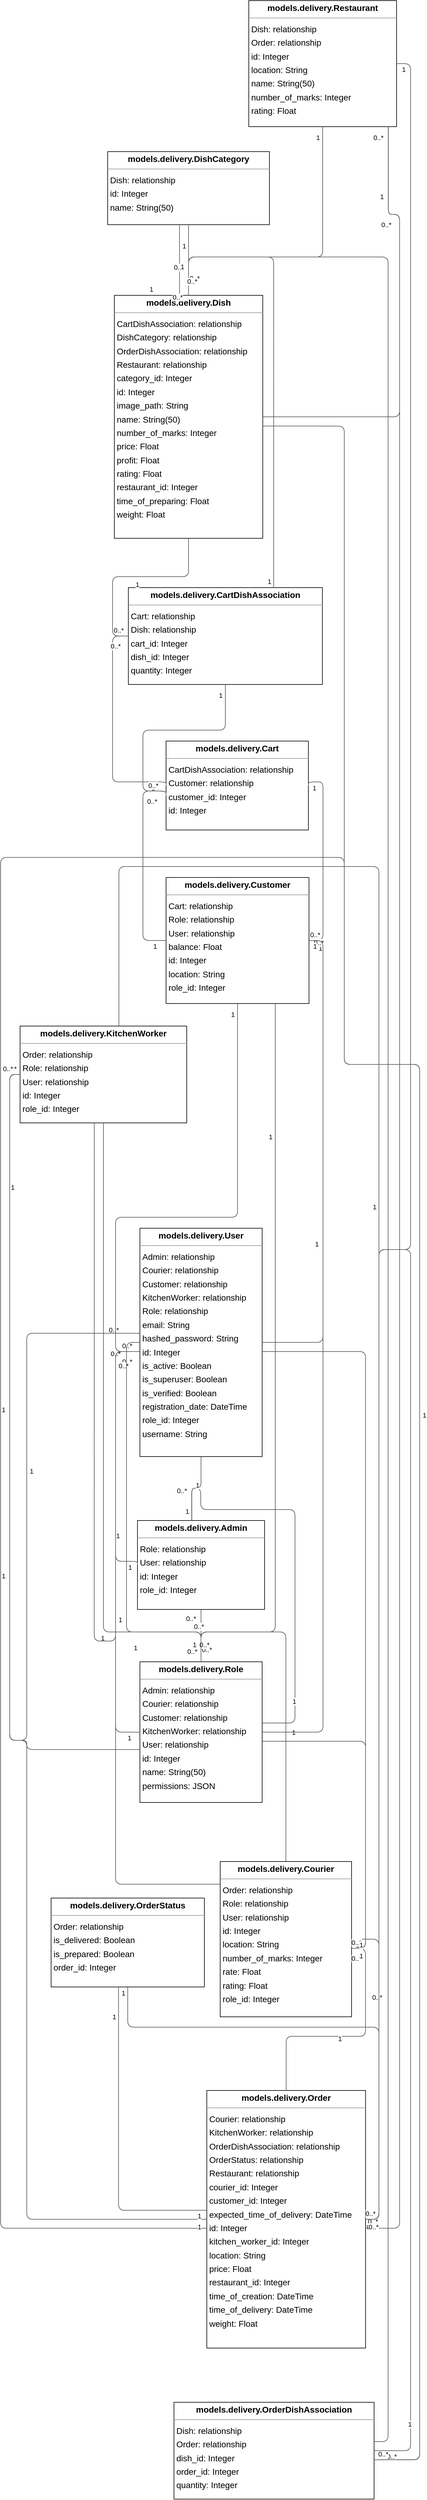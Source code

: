 <mxGraphModel dx="0" dy="0" grid="1" gridSize="10" guides="1" tooltips="1" connect="1" arrows="1" fold="1" page="0" pageScale="1" background="none" math="0" shadow="0">
  <root>
    <mxCell id="0" />
    <mxCell id="1" parent="0" />
    <mxCell id="node5" parent="1" vertex="1" value="&lt;p style=&quot;margin:0px;margin-top:4px;text-align:center;&quot;&gt;&lt;b&gt;models.delivery.Admin&lt;/b&gt;&lt;/p&gt;&lt;hr size=&quot;1&quot;/&gt;&lt;p style=&quot;margin:0 0 0 4px;line-height:1.6;&quot;&gt; Role: relationship&lt;br/&gt; User: relationship&lt;br/&gt; id: Integer&lt;br/&gt; role_id: Integer&lt;/p&gt;" style="verticalAlign=top;align=left;overflow=fill;fontSize=14;fontFamily=Helvetica;html=1;rounded=0;shadow=0;comic=0;labelBackgroundColor=none;strokeWidth=1;">
      <mxGeometry x="30" y="2483" width="209" height="146" as="geometry" />
    </mxCell>
    <mxCell id="node6" parent="1" vertex="1" value="&lt;p style=&quot;margin:0px;margin-top:4px;text-align:center;&quot;&gt;&lt;b&gt;models.delivery.Cart&lt;/b&gt;&lt;/p&gt;&lt;hr size=&quot;1&quot;/&gt;&lt;p style=&quot;margin:0 0 0 4px;line-height:1.6;&quot;&gt; CartDishAssociation: relationship&lt;br/&gt; Customer: relationship&lt;br/&gt; customer_id: Integer&lt;br/&gt; id: Integer&lt;/p&gt;" style="verticalAlign=top;align=left;overflow=fill;fontSize=14;fontFamily=Helvetica;html=1;rounded=0;shadow=0;comic=0;labelBackgroundColor=none;strokeWidth=1;">
      <mxGeometry x="77" y="1203" width="234" height="146" as="geometry" />
    </mxCell>
    <mxCell id="node3" parent="1" vertex="1" value="&lt;p style=&quot;margin:0px;margin-top:4px;text-align:center;&quot;&gt;&lt;b&gt;models.delivery.CartDishAssociation&lt;/b&gt;&lt;/p&gt;&lt;hr size=&quot;1&quot;/&gt;&lt;p style=&quot;margin:0 0 0 4px;line-height:1.6;&quot;&gt; Cart: relationship&lt;br/&gt; Dish: relationship&lt;br/&gt; cart_id: Integer&lt;br/&gt; dish_id: Integer&lt;br/&gt; quantity: Integer&lt;/p&gt;" style="verticalAlign=top;align=left;overflow=fill;fontSize=14;fontFamily=Helvetica;html=1;rounded=0;shadow=0;comic=0;labelBackgroundColor=none;strokeWidth=1;">
      <mxGeometry x="15" y="951" width="319" height="159" as="geometry" />
    </mxCell>
    <mxCell id="node7" parent="1" vertex="1" value="&lt;p style=&quot;margin:0px;margin-top:4px;text-align:center;&quot;&gt;&lt;b&gt;models.delivery.Courier&lt;/b&gt;&lt;/p&gt;&lt;hr size=&quot;1&quot;/&gt;&lt;p style=&quot;margin:0 0 0 4px;line-height:1.6;&quot;&gt; Order: relationship&lt;br/&gt; Role: relationship&lt;br/&gt; User: relationship&lt;br/&gt; id: Integer&lt;br/&gt; location: String&lt;br/&gt; number_of_marks: Integer&lt;br/&gt; rate: Float&lt;br/&gt; rating: Float&lt;br/&gt; role_id: Integer&lt;/p&gt;" style="verticalAlign=top;align=left;overflow=fill;fontSize=14;fontFamily=Helvetica;html=1;rounded=0;shadow=0;comic=0;labelBackgroundColor=none;strokeWidth=1;">
      <mxGeometry x="166" y="3043" width="216" height="255" as="geometry" />
    </mxCell>
    <mxCell id="node11" parent="1" vertex="1" value="&lt;p style=&quot;margin:0px;margin-top:4px;text-align:center;&quot;&gt;&lt;b&gt;models.delivery.Customer&lt;/b&gt;&lt;/p&gt;&lt;hr size=&quot;1&quot;/&gt;&lt;p style=&quot;margin:0 0 0 4px;line-height:1.6;&quot;&gt; Cart: relationship&lt;br/&gt; Role: relationship&lt;br/&gt; User: relationship&lt;br/&gt; balance: Float&lt;br/&gt; id: Integer&lt;br/&gt; location: String&lt;br/&gt; role_id: Integer&lt;/p&gt;" style="verticalAlign=top;align=left;overflow=fill;fontSize=14;fontFamily=Helvetica;html=1;rounded=0;shadow=0;comic=0;labelBackgroundColor=none;strokeWidth=1;">
      <mxGeometry x="77" y="1427" width="235" height="207" as="geometry" />
    </mxCell>
    <mxCell id="node2" parent="1" vertex="1" value="&lt;p style=&quot;margin:0px;margin-top:4px;text-align:center;&quot;&gt;&lt;b&gt;models.delivery.Dish&lt;/b&gt;&lt;/p&gt;&lt;hr size=&quot;1&quot;/&gt;&lt;p style=&quot;margin:0 0 0 4px;line-height:1.6;&quot;&gt; CartDishAssociation: relationship&lt;br/&gt; DishCategory: relationship&lt;br/&gt; OrderDishAssociation: relationship&lt;br/&gt; Restaurant: relationship&lt;br/&gt; category_id: Integer&lt;br/&gt; id: Integer&lt;br/&gt; image_path: String&lt;br/&gt; name: String(50)&lt;br/&gt; number_of_marks: Integer&lt;br/&gt; price: Float&lt;br/&gt; profit: Float&lt;br/&gt; rating: Float&lt;br/&gt; restaurant_id: Integer&lt;br/&gt; time_of_preparing: Float&lt;br/&gt; weight: Float&lt;/p&gt;" style="verticalAlign=top;align=left;overflow=fill;fontSize=14;fontFamily=Helvetica;html=1;rounded=0;shadow=0;comic=0;labelBackgroundColor=none;strokeWidth=1;">
      <mxGeometry x="-8" y="471" width="244" height="399" as="geometry" />
    </mxCell>
    <mxCell id="node8" parent="1" vertex="1" value="&lt;p style=&quot;margin:0px;margin-top:4px;text-align:center;&quot;&gt;&lt;b&gt;models.delivery.DishCategory&lt;/b&gt;&lt;/p&gt;&lt;hr size=&quot;1&quot;/&gt;&lt;p style=&quot;margin:0 0 0 4px;line-height:1.6;&quot;&gt; Dish: relationship&lt;br/&gt; id: Integer&lt;br/&gt; name: String(50)&lt;/p&gt;" style="verticalAlign=top;align=left;overflow=fill;fontSize=14;fontFamily=Helvetica;html=1;rounded=0;shadow=0;comic=0;labelBackgroundColor=none;strokeWidth=1;">
      <mxGeometry x="-19" y="235" width="266" height="120" as="geometry" />
    </mxCell>
    <mxCell id="node4" parent="1" vertex="1" value="&lt;p style=&quot;margin:0px;margin-top:4px;text-align:center;&quot;&gt;&lt;b&gt;models.delivery.KitchenWorker&lt;/b&gt;&lt;/p&gt;&lt;hr size=&quot;1&quot;/&gt;&lt;p style=&quot;margin:0 0 0 4px;line-height:1.6;&quot;&gt; Order: relationship&lt;br/&gt; Role: relationship&lt;br/&gt; User: relationship&lt;br/&gt; id: Integer&lt;br/&gt; role_id: Integer&lt;/p&gt;" style="verticalAlign=top;align=left;overflow=fill;fontSize=14;fontFamily=Helvetica;html=1;rounded=0;shadow=0;comic=0;labelBackgroundColor=none;strokeWidth=1;">
      <mxGeometry x="-163" y="1671" width="274" height="159" as="geometry" />
    </mxCell>
    <mxCell id="node10" parent="1" vertex="1" value="&lt;p style=&quot;margin:0px;margin-top:4px;text-align:center;&quot;&gt;&lt;b&gt;models.delivery.Order&lt;/b&gt;&lt;/p&gt;&lt;hr size=&quot;1&quot;/&gt;&lt;p style=&quot;margin:0 0 0 4px;line-height:1.6;&quot;&gt; Courier: relationship&lt;br/&gt; KitchenWorker: relationship&lt;br/&gt; OrderDishAssociation: relationship&lt;br/&gt; OrderStatus: relationship&lt;br/&gt; Restaurant: relationship&lt;br/&gt; courier_id: Integer&lt;br/&gt; customer_id: Integer&lt;br/&gt; expected_time_of_delivery: DateTime&lt;br/&gt; id: Integer&lt;br/&gt; kitchen_worker_id: Integer&lt;br/&gt; location: String&lt;br/&gt; price: Float&lt;br/&gt; restaurant_id: Integer&lt;br/&gt; time_of_creation: DateTime&lt;br/&gt; time_of_delivery: DateTime&lt;br/&gt; weight: Float&lt;/p&gt;" style="verticalAlign=top;align=left;overflow=fill;fontSize=14;fontFamily=Helvetica;html=1;rounded=0;shadow=0;comic=0;labelBackgroundColor=none;strokeWidth=1;">
      <mxGeometry x="144" y="3419" width="261" height="423" as="geometry" />
    </mxCell>
    <mxCell id="node0" parent="1" vertex="1" value="&lt;p style=&quot;margin:0px;margin-top:4px;text-align:center;&quot;&gt;&lt;b&gt;models.delivery.OrderDishAssociation&lt;/b&gt;&lt;/p&gt;&lt;hr size=&quot;1&quot;/&gt;&lt;p style=&quot;margin:0 0 0 4px;line-height:1.6;&quot;&gt; Dish: relationship&lt;br/&gt; Order: relationship&lt;br/&gt; dish_id: Integer&lt;br/&gt; order_id: Integer&lt;br/&gt; quantity: Integer&lt;/p&gt;" style="verticalAlign=top;align=left;overflow=fill;fontSize=14;fontFamily=Helvetica;html=1;rounded=0;shadow=0;comic=0;labelBackgroundColor=none;strokeWidth=1;">
      <mxGeometry x="90" y="3931" width="329" height="159" as="geometry" />
    </mxCell>
    <mxCell id="node12" parent="1" vertex="1" value="&lt;p style=&quot;margin:0px;margin-top:4px;text-align:center;&quot;&gt;&lt;b&gt;models.delivery.OrderStatus&lt;/b&gt;&lt;/p&gt;&lt;hr size=&quot;1&quot;/&gt;&lt;p style=&quot;margin:0 0 0 4px;line-height:1.6;&quot;&gt; Order: relationship&lt;br/&gt; is_delivered: Boolean&lt;br/&gt; is_prepared: Boolean&lt;br/&gt; order_id: Integer&lt;/p&gt;" style="verticalAlign=top;align=left;overflow=fill;fontSize=14;fontFamily=Helvetica;html=1;rounded=0;shadow=0;comic=0;labelBackgroundColor=none;strokeWidth=1;">
      <mxGeometry x="-112" y="3103" width="252" height="146" as="geometry" />
    </mxCell>
    <mxCell id="node9" parent="1" vertex="1" value="&lt;p style=&quot;margin:0px;margin-top:4px;text-align:center;&quot;&gt;&lt;b&gt;models.delivery.Restaurant&lt;/b&gt;&lt;/p&gt;&lt;hr size=&quot;1&quot;/&gt;&lt;p style=&quot;margin:0 0 0 4px;line-height:1.6;&quot;&gt; Dish: relationship&lt;br/&gt; Order: relationship&lt;br/&gt; id: Integer&lt;br/&gt; location: String&lt;br/&gt; name: String(50)&lt;br/&gt; number_of_marks: Integer&lt;br/&gt; rating: Float&lt;/p&gt;" style="verticalAlign=top;align=left;overflow=fill;fontSize=14;fontFamily=Helvetica;html=1;rounded=0;shadow=0;comic=0;labelBackgroundColor=none;strokeWidth=1;">
      <mxGeometry x="213" y="-13" width="243" height="207" as="geometry" />
    </mxCell>
    <mxCell id="node13" parent="1" vertex="1" value="&lt;p style=&quot;margin:0px;margin-top:4px;text-align:center;&quot;&gt;&lt;b&gt;models.delivery.Role&lt;/b&gt;&lt;/p&gt;&lt;hr size=&quot;1&quot;/&gt;&lt;p style=&quot;margin:0 0 0 4px;line-height:1.6;&quot;&gt; Admin: relationship&lt;br/&gt; Courier: relationship&lt;br/&gt; Customer: relationship&lt;br/&gt; KitchenWorker: relationship&lt;br/&gt; User: relationship&lt;br/&gt; id: Integer&lt;br/&gt; name: String(50)&lt;br/&gt; permissions: JSON&lt;/p&gt;" style="verticalAlign=top;align=left;overflow=fill;fontSize=14;fontFamily=Helvetica;html=1;rounded=0;shadow=0;comic=0;labelBackgroundColor=none;strokeWidth=1;">
      <mxGeometry x="34" y="2715" width="201" height="231" as="geometry" />
    </mxCell>
    <mxCell id="node1" parent="1" vertex="1" value="&lt;p style=&quot;margin:0px;margin-top:4px;text-align:center;&quot;&gt;&lt;b&gt;models.delivery.User&lt;/b&gt;&lt;/p&gt;&lt;hr size=&quot;1&quot;/&gt;&lt;p style=&quot;margin:0 0 0 4px;line-height:1.6;&quot;&gt; Admin: relationship&lt;br/&gt; Courier: relationship&lt;br/&gt; Customer: relationship&lt;br/&gt; KitchenWorker: relationship&lt;br/&gt; Role: relationship&lt;br/&gt; email: String&lt;br/&gt; hashed_password: String&lt;br/&gt; id: Integer&lt;br/&gt; is_active: Boolean&lt;br/&gt; is_superuser: Boolean&lt;br/&gt; is_verified: Boolean&lt;br/&gt; registration_date: DateTime&lt;br/&gt; role_id: Integer&lt;br/&gt; username: String&lt;/p&gt;" style="verticalAlign=top;align=left;overflow=fill;fontSize=14;fontFamily=Helvetica;html=1;rounded=0;shadow=0;comic=0;labelBackgroundColor=none;strokeWidth=1;">
      <mxGeometry x="34" y="2003" width="201" height="375" as="geometry" />
    </mxCell>
    <mxCell id="edge23" edge="1" value="" parent="1" source="node5" target="node13" style="html=1;rounded=1;edgeStyle=orthogonalEdgeStyle;dashed=0;startArrow=none;endArrow=none;strokeColor=#595959;exitX=0.500;exitY=1.000;exitDx=0;exitDy=0;entryX=0.500;entryY=0.000;entryDx=0;entryDy=0;">
      <mxGeometry width="50" height="50" relative="1" as="geometry">
        <Array as="points" />
      </mxGeometry>
    </mxCell>
    <mxCell id="label138" parent="edge23" vertex="1" connectable="0" value="1" style="edgeLabel;resizable=0;html=1;align=left;verticalAlign=top;strokeColor=default;">
      <mxGeometry x="119" y="2674" as="geometry" />
    </mxCell>
    <mxCell id="label142" parent="edge23" vertex="1" connectable="0" value="0..*" style="edgeLabel;resizable=0;html=1;align=left;verticalAlign=top;strokeColor=default;">
      <mxGeometry x="108" y="2631" as="geometry" />
    </mxCell>
    <mxCell id="edge6" edge="1" value="" parent="1" source="node5" target="node1" style="html=1;rounded=1;edgeStyle=orthogonalEdgeStyle;dashed=0;startArrow=none;endArrow=none;strokeColor=#595959;exitX=0.000;exitY=0.500;exitDx=0;exitDy=0;entryX=0.000;entryY=0.540;entryDx=0;entryDy=0;">
      <mxGeometry width="50" height="50" relative="1" as="geometry">
        <Array as="points">
          <mxPoint x="-6" y="2550" />
          <mxPoint x="-6" y="2205" />
        </Array>
      </mxGeometry>
    </mxCell>
    <mxCell id="label36" parent="edge6" vertex="1" connectable="0" value="1" style="edgeLabel;resizable=0;html=1;align=left;verticalAlign=top;strokeColor=default;">
      <mxGeometry x="13" y="2547" as="geometry" />
    </mxCell>
    <mxCell id="label40" parent="edge6" vertex="1" connectable="0" value="0..*" style="edgeLabel;resizable=0;html=1;align=left;verticalAlign=top;strokeColor=default;">
      <mxGeometry x="-19" y="2157" as="geometry" />
    </mxCell>
    <mxCell id="edge0" edge="1" value="" parent="1" source="node6" target="node3" style="html=1;rounded=1;edgeStyle=orthogonalEdgeStyle;dashed=0;startArrow=none;endArrow=none;strokeColor=#595959;exitX=0.000;exitY=0.500;exitDx=0;exitDy=0;entryX=0.000;entryY=0.500;entryDx=0;entryDy=0;">
      <mxGeometry width="50" height="50" relative="1" as="geometry">
        <Array as="points">
          <mxPoint x="-11" y="1270" />
          <mxPoint x="-11" y="1030" />
        </Array>
      </mxGeometry>
    </mxCell>
    <mxCell id="label0" parent="edge0" vertex="1" connectable="0" value="1" style="edgeLabel;resizable=0;html=1;align=left;verticalAlign=top;strokeColor=default;">
      <mxGeometry x="51" y="1267" as="geometry" />
    </mxCell>
    <mxCell id="label4" parent="edge0" vertex="1" connectable="0" value="0..*" style="edgeLabel;resizable=0;html=1;align=left;verticalAlign=top;strokeColor=default;">
      <mxGeometry x="-11" y="1008" as="geometry" />
    </mxCell>
    <mxCell id="edge31" edge="1" value="" parent="1" source="node6" target="node11" style="html=1;rounded=1;edgeStyle=orthogonalEdgeStyle;dashed=0;startArrow=none;endArrow=none;strokeColor=#595959;exitX=1.000;exitY=0.500;exitDx=0;exitDy=0;entryX=1.000;entryY=0.500;entryDx=0;entryDy=0;">
      <mxGeometry width="50" height="50" relative="1" as="geometry">
        <Array as="points">
          <mxPoint x="335" y="1270" />
          <mxPoint x="335" y="1530" />
        </Array>
      </mxGeometry>
    </mxCell>
    <mxCell id="label186" parent="edge31" vertex="1" connectable="0" value="1" style="edgeLabel;resizable=0;html=1;align=left;verticalAlign=top;strokeColor=default;">
      <mxGeometry x="316" y="1267" as="geometry" />
    </mxCell>
    <mxCell id="label190" parent="edge31" vertex="1" connectable="0" value="0..*" style="edgeLabel;resizable=0;html=1;align=left;verticalAlign=top;strokeColor=default;">
      <mxGeometry x="312" y="1508" as="geometry" />
    </mxCell>
    <mxCell id="edge27" edge="1" value="" parent="1" source="node3" target="node6" style="html=1;rounded=1;edgeStyle=orthogonalEdgeStyle;dashed=0;startArrow=none;endArrow=none;strokeColor=#595959;exitX=0.500;exitY=1.000;exitDx=0;exitDy=0;entryX=0.000;entryY=0.611;entryDx=0;entryDy=0;">
      <mxGeometry width="50" height="50" relative="1" as="geometry">
        <Array as="points">
          <mxPoint x="174" y="1185" />
          <mxPoint x="39" y="1185" />
          <mxPoint x="39" y="1285" />
        </Array>
      </mxGeometry>
    </mxCell>
    <mxCell id="label162" parent="edge27" vertex="1" connectable="0" value="1" style="edgeLabel;resizable=0;html=1;align=left;verticalAlign=top;strokeColor=default;">
      <mxGeometry x="162" y="1115" as="geometry" />
    </mxCell>
    <mxCell id="label166" parent="edge27" vertex="1" connectable="0" value="0..*" style="edgeLabel;resizable=0;html=1;align=left;verticalAlign=top;strokeColor=default;">
      <mxGeometry x="44" y="1289" as="geometry" />
    </mxCell>
    <mxCell id="edge13" edge="1" value="" parent="1" source="node3" target="node2" style="html=1;rounded=1;edgeStyle=orthogonalEdgeStyle;dashed=0;startArrow=none;endArrow=none;strokeColor=#595959;exitX=0.749;exitY=0.000;exitDx=0;exitDy=0;entryX=0.500;entryY=0.000;entryDx=0;entryDy=0;">
      <mxGeometry width="50" height="50" relative="1" as="geometry">
        <Array as="points">
          <mxPoint x="254" y="408" />
          <mxPoint x="114" y="408" />
        </Array>
      </mxGeometry>
    </mxCell>
    <mxCell id="label78" parent="edge13" vertex="1" connectable="0" value="1" style="edgeLabel;resizable=0;html=1;align=left;verticalAlign=top;strokeColor=default;">
      <mxGeometry x="242" y="928" as="geometry" />
    </mxCell>
    <mxCell id="label82" parent="edge13" vertex="1" connectable="0" value="0..*" style="edgeLabel;resizable=0;html=1;align=left;verticalAlign=top;strokeColor=default;">
      <mxGeometry x="114" y="430" as="geometry" />
    </mxCell>
    <mxCell id="edge11" edge="1" value="" parent="1" source="node7" target="node10" style="html=1;rounded=1;edgeStyle=orthogonalEdgeStyle;dashed=0;startArrow=none;endArrow=none;strokeColor=#595959;exitX=1.000;exitY=0.500;exitDx=0;exitDy=0;entryX=1.000;entryY=0.500;entryDx=0;entryDy=0;">
      <mxGeometry width="50" height="50" relative="1" as="geometry">
        <Array as="points">
          <mxPoint x="427" y="3170" />
          <mxPoint x="427" y="3630" />
        </Array>
      </mxGeometry>
    </mxCell>
    <mxCell id="label66" parent="edge11" vertex="1" connectable="0" value="1" style="edgeLabel;resizable=0;html=1;align=left;verticalAlign=top;strokeColor=default;">
      <mxGeometry x="387" y="3167" as="geometry" />
    </mxCell>
    <mxCell id="label70" parent="edge11" vertex="1" connectable="0" value="0..*" style="edgeLabel;resizable=0;html=1;align=left;verticalAlign=top;strokeColor=default;">
      <mxGeometry x="414" y="3253" as="geometry" />
    </mxCell>
    <mxCell id="edge8" edge="1" value="" parent="1" source="node7" target="node13" style="html=1;rounded=1;edgeStyle=orthogonalEdgeStyle;dashed=0;startArrow=none;endArrow=none;strokeColor=#595959;exitX=0.500;exitY=0.000;exitDx=0;exitDy=0;entryX=0.500;entryY=0.000;entryDx=0;entryDy=0;">
      <mxGeometry width="50" height="50" relative="1" as="geometry">
        <Array as="points">
          <mxPoint x="274" y="2666" />
          <mxPoint x="134" y="2666" />
        </Array>
      </mxGeometry>
    </mxCell>
    <mxCell id="label48" parent="edge8" vertex="1" connectable="0" value="1" style="edgeLabel;resizable=0;html=1;align=left;verticalAlign=top;strokeColor=default;">
      <mxGeometry x="119" y="2686" as="geometry" />
    </mxCell>
    <mxCell id="label52" parent="edge8" vertex="1" connectable="0" value="0..*" style="edgeLabel;resizable=0;html=1;align=left;verticalAlign=top;strokeColor=default;">
      <mxGeometry x="134" y="2682" as="geometry" />
    </mxCell>
    <mxCell id="edge34" edge="1" value="" parent="1" source="node7" target="node1" style="html=1;rounded=1;edgeStyle=orthogonalEdgeStyle;dashed=0;startArrow=none;endArrow=none;strokeColor=#595959;exitX=0.000;exitY=0.146;exitDx=0;exitDy=0;entryX=0.000;entryY=0.540;entryDx=0;entryDy=0;">
      <mxGeometry width="50" height="50" relative="1" as="geometry">
        <Array as="points">
          <mxPoint x="-6" y="3080" />
          <mxPoint x="-6" y="2205" />
        </Array>
      </mxGeometry>
    </mxCell>
    <mxCell id="label204" parent="edge34" vertex="1" connectable="0" value="1" style="edgeLabel;resizable=0;html=1;align=left;verticalAlign=top;strokeColor=default;">
      <mxGeometry x="-3" y="2633" as="geometry" />
    </mxCell>
    <mxCell id="label208" parent="edge34" vertex="1" connectable="0" value="0..*" style="edgeLabel;resizable=0;html=1;align=left;verticalAlign=top;strokeColor=default;">
      <mxGeometry x="-16" y="2196" as="geometry" />
    </mxCell>
    <mxCell id="edge36" edge="1" value="" parent="1" source="node11" target="node6" style="html=1;rounded=1;edgeStyle=orthogonalEdgeStyle;dashed=0;startArrow=none;endArrow=none;strokeColor=#595959;exitX=0.000;exitY=0.500;exitDx=0;exitDy=0;entryX=0.000;entryY=0.611;entryDx=0;entryDy=0;">
      <mxGeometry width="50" height="50" relative="1" as="geometry">
        <Array as="points">
          <mxPoint x="39" y="1530" />
          <mxPoint x="39" y="1285" />
        </Array>
      </mxGeometry>
    </mxCell>
    <mxCell id="label216" parent="edge36" vertex="1" connectable="0" value="1" style="edgeLabel;resizable=0;html=1;align=left;verticalAlign=top;strokeColor=default;">
      <mxGeometry x="54" y="1527" as="geometry" />
    </mxCell>
    <mxCell id="label220" parent="edge36" vertex="1" connectable="0" value="0..*" style="edgeLabel;resizable=0;html=1;align=left;verticalAlign=top;strokeColor=default;">
      <mxGeometry x="46" y="1263" as="geometry" />
    </mxCell>
    <mxCell id="edge28" edge="1" value="" parent="1" source="node11" target="node13" style="html=1;rounded=1;edgeStyle=orthogonalEdgeStyle;dashed=0;startArrow=none;endArrow=none;strokeColor=#595959;exitX=0.764;exitY=1.000;exitDx=0;exitDy=0;entryX=0.500;entryY=0.000;entryDx=0;entryDy=0;">
      <mxGeometry width="50" height="50" relative="1" as="geometry">
        <Array as="points">
          <mxPoint x="256" y="2666" />
          <mxPoint x="134" y="2666" />
        </Array>
      </mxGeometry>
    </mxCell>
    <mxCell id="label168" parent="edge28" vertex="1" connectable="0" value="1" style="edgeLabel;resizable=0;html=1;align=left;verticalAlign=top;strokeColor=default;">
      <mxGeometry x="244" y="1840" as="geometry" />
    </mxCell>
    <mxCell id="label172" parent="edge28" vertex="1" connectable="0" value="0..*" style="edgeLabel;resizable=0;html=1;align=left;verticalAlign=top;strokeColor=default;">
      <mxGeometry x="130" y="2674" as="geometry" />
    </mxCell>
    <mxCell id="edge9" edge="1" value="" parent="1" source="node11" target="node1" style="html=1;rounded=1;edgeStyle=orthogonalEdgeStyle;dashed=0;startArrow=none;endArrow=none;strokeColor=#595959;exitX=0.500;exitY=1.000;exitDx=0;exitDy=0;entryX=0.000;entryY=0.540;entryDx=0;entryDy=0;">
      <mxGeometry width="50" height="50" relative="1" as="geometry">
        <Array as="points">
          <mxPoint x="194" y="1985" />
          <mxPoint x="-6" y="1985" />
          <mxPoint x="-6" y="2205" />
        </Array>
      </mxGeometry>
    </mxCell>
    <mxCell id="label54" parent="edge9" vertex="1" connectable="0" value="1" style="edgeLabel;resizable=0;html=1;align=left;verticalAlign=top;strokeColor=default;">
      <mxGeometry x="182" y="1639" as="geometry" />
    </mxCell>
    <mxCell id="label58" parent="edge9" vertex="1" connectable="0" value="0..*" style="edgeLabel;resizable=0;html=1;align=left;verticalAlign=top;strokeColor=default;">
      <mxGeometry x="3" y="2209" as="geometry" />
    </mxCell>
    <mxCell id="edge12" edge="1" value="" parent="1" source="node2" target="node3" style="html=1;rounded=1;edgeStyle=orthogonalEdgeStyle;dashed=0;startArrow=none;endArrow=none;strokeColor=#595959;exitX=0.500;exitY=1.000;exitDx=0;exitDy=0;entryX=0.000;entryY=0.500;entryDx=0;entryDy=0;">
      <mxGeometry width="50" height="50" relative="1" as="geometry">
        <Array as="points">
          <mxPoint x="114" y="933" />
          <mxPoint x="-11" y="933" />
          <mxPoint x="-11" y="1030" />
        </Array>
      </mxGeometry>
    </mxCell>
    <mxCell id="label72" parent="edge12" vertex="1" connectable="0" value="1" style="edgeLabel;resizable=0;html=1;align=left;verticalAlign=top;strokeColor=default;">
      <mxGeometry x="25" y="933" as="geometry" />
    </mxCell>
    <mxCell id="label76" parent="edge12" vertex="1" connectable="0" value="0..*" style="edgeLabel;resizable=0;html=1;align=left;verticalAlign=top;strokeColor=default;">
      <mxGeometry x="-16" y="1034" as="geometry" />
    </mxCell>
    <mxCell id="edge26" edge="1" value="" parent="1" source="node2" target="node8" style="html=1;rounded=1;edgeStyle=orthogonalEdgeStyle;dashed=0;startArrow=none;endArrow=none;strokeColor=#595959;exitX=0.439;exitY=0.000;exitDx=0;exitDy=0;entryX=0.444;entryY=1.000;entryDx=0;entryDy=0;">
      <mxGeometry width="50" height="50" relative="1" as="geometry">
        <Array as="points" />
      </mxGeometry>
    </mxCell>
    <mxCell id="label156" parent="edge26" vertex="1" connectable="0" value="1" style="edgeLabel;resizable=0;html=1;align=left;verticalAlign=top;strokeColor=default;">
      <mxGeometry x="48" y="448" as="geometry" />
    </mxCell>
    <mxCell id="label160" parent="edge26" vertex="1" connectable="0" value="0..*" style="edgeLabel;resizable=0;html=1;align=left;verticalAlign=top;strokeColor=default;">
      <mxGeometry x="86" y="461" as="geometry" />
    </mxCell>
    <mxCell id="edge17" edge="1" value="" parent="1" source="node2" target="node0" style="html=1;rounded=1;edgeStyle=orthogonalEdgeStyle;dashed=0;startArrow=none;endArrow=none;strokeColor=#595959;exitX=1.000;exitY=0.538;exitDx=0;exitDy=0;entryX=1.000;entryY=0.594;entryDx=0;entryDy=0;">
      <mxGeometry width="50" height="50" relative="1" as="geometry">
        <Array as="points">
          <mxPoint x="370" y="685" />
          <mxPoint x="370" y="1734" />
          <mxPoint x="494" y="1734" />
          <mxPoint x="494" y="4025" />
        </Array>
      </mxGeometry>
    </mxCell>
    <mxCell id="label102" parent="edge17" vertex="1" connectable="0" value="1" style="edgeLabel;resizable=0;html=1;align=left;verticalAlign=top;strokeColor=default;">
      <mxGeometry x="497" y="2297" as="geometry" />
    </mxCell>
    <mxCell id="label106" parent="edge17" vertex="1" connectable="0" value="0..*" style="edgeLabel;resizable=0;html=1;align=left;verticalAlign=top;strokeColor=default;">
      <mxGeometry x="438" y="4007" as="geometry" />
    </mxCell>
    <mxCell id="edge19" edge="1" value="" parent="1" source="node2" target="node9" style="html=1;rounded=1;edgeStyle=orthogonalEdgeStyle;dashed=0;startArrow=none;endArrow=none;strokeColor=#595959;exitX=1.000;exitY=0.500;exitDx=0;exitDy=0;entryX=0.944;entryY=1.000;entryDx=0;entryDy=0;">
      <mxGeometry width="50" height="50" relative="1" as="geometry">
        <Array as="points">
          <mxPoint x="461" y="670" />
          <mxPoint x="461" y="338" />
          <mxPoint x="442" y="338" />
        </Array>
      </mxGeometry>
    </mxCell>
    <mxCell id="label114" parent="edge19" vertex="1" connectable="0" value="1" style="edgeLabel;resizable=0;html=1;align=left;verticalAlign=top;strokeColor=default;">
      <mxGeometry x="427" y="296" as="geometry" />
    </mxCell>
    <mxCell id="label118" parent="edge19" vertex="1" connectable="0" value="0..*" style="edgeLabel;resizable=0;html=1;align=left;verticalAlign=top;strokeColor=default;">
      <mxGeometry x="416" y="199" as="geometry" />
    </mxCell>
    <mxCell id="edge2" edge="1" value="" parent="1" source="node8" target="node2" style="html=1;rounded=1;edgeStyle=orthogonalEdgeStyle;dashed=0;startArrow=none;endArrow=none;strokeColor=#595959;exitX=0.500;exitY=1.000;exitDx=0;exitDy=0;entryX=0.500;entryY=0.000;entryDx=0;entryDy=0;">
      <mxGeometry width="50" height="50" relative="1" as="geometry">
        <Array as="points" />
      </mxGeometry>
    </mxCell>
    <mxCell id="label12" parent="edge2" vertex="1" connectable="0" value="1" style="edgeLabel;resizable=0;html=1;align=left;verticalAlign=top;strokeColor=default;">
      <mxGeometry x="102" y="377" as="geometry" />
    </mxCell>
    <mxCell id="label16" parent="edge2" vertex="1" connectable="0" value="0..*" style="edgeLabel;resizable=0;html=1;align=left;verticalAlign=top;strokeColor=default;">
      <mxGeometry x="88" y="412" as="geometry" />
    </mxCell>
    <mxCell id="edge5" edge="1" value="" parent="1" source="node4" target="node10" style="html=1;rounded=1;edgeStyle=orthogonalEdgeStyle;dashed=0;startArrow=none;endArrow=none;strokeColor=#595959;exitX=0.593;exitY=0.000;exitDx=0;exitDy=0;entryX=1.000;entryY=0.500;entryDx=0;entryDy=0;">
      <mxGeometry width="50" height="50" relative="1" as="geometry">
        <Array as="points">
          <mxPoint x="0" y="1409" />
          <mxPoint x="427" y="1409" />
          <mxPoint x="427" y="3630" />
        </Array>
      </mxGeometry>
    </mxCell>
    <mxCell id="label30" parent="edge5" vertex="1" connectable="0" value="1" style="edgeLabel;resizable=0;html=1;align=left;verticalAlign=top;strokeColor=default;">
      <mxGeometry x="415" y="1955" as="geometry" />
    </mxCell>
    <mxCell id="label34" parent="edge5" vertex="1" connectable="0" value="0..*" style="edgeLabel;resizable=0;html=1;align=left;verticalAlign=top;strokeColor=default;">
      <mxGeometry x="405" y="3630" as="geometry" />
    </mxCell>
    <mxCell id="edge22" edge="1" value="" parent="1" source="node4" target="node13" style="html=1;rounded=1;edgeStyle=orthogonalEdgeStyle;dashed=0;startArrow=none;endArrow=none;strokeColor=#595959;exitX=0.500;exitY=1.000;exitDx=0;exitDy=0;entryX=0.500;entryY=0.000;entryDx=0;entryDy=0;">
      <mxGeometry width="50" height="50" relative="1" as="geometry">
        <Array as="points">
          <mxPoint x="-26" y="2666" />
          <mxPoint x="134" y="2666" />
        </Array>
      </mxGeometry>
    </mxCell>
    <mxCell id="label132" parent="edge22" vertex="1" connectable="0" value="1" style="edgeLabel;resizable=0;html=1;align=left;verticalAlign=top;strokeColor=default;">
      <mxGeometry x="-32" y="2663" as="geometry" />
    </mxCell>
    <mxCell id="label136" parent="edge22" vertex="1" connectable="0" value="0..*" style="edgeLabel;resizable=0;html=1;align=left;verticalAlign=top;strokeColor=default;">
      <mxGeometry x="121" y="2644" as="geometry" />
    </mxCell>
    <mxCell id="edge10" edge="1" value="" parent="1" source="node4" target="node1" style="html=1;rounded=1;edgeStyle=orthogonalEdgeStyle;dashed=0;startArrow=none;endArrow=none;strokeColor=#595959;exitX=0.445;exitY=1.000;exitDx=0;exitDy=0;entryX=0.000;entryY=0.540;entryDx=0;entryDy=0;">
      <mxGeometry width="50" height="50" relative="1" as="geometry">
        <Array as="points">
          <mxPoint x="-41" y="2681" />
          <mxPoint x="-6" y="2681" />
          <mxPoint x="-6" y="2205" />
        </Array>
      </mxGeometry>
    </mxCell>
    <mxCell id="label60" parent="edge10" vertex="1" connectable="0" value="1" style="edgeLabel;resizable=0;html=1;align=left;verticalAlign=top;strokeColor=default;">
      <mxGeometry x="22" y="2679" as="geometry" />
    </mxCell>
    <mxCell id="label64" parent="edge10" vertex="1" connectable="0" value="0..*" style="edgeLabel;resizable=0;html=1;align=left;verticalAlign=top;strokeColor=default;">
      <mxGeometry x="-3" y="2216" as="geometry" />
    </mxCell>
    <mxCell id="edge15" edge="1" value="" parent="1" source="node10" target="node7" style="html=1;rounded=1;edgeStyle=orthogonalEdgeStyle;dashed=0;startArrow=none;endArrow=none;strokeColor=#595959;exitX=0.500;exitY=0.000;exitDx=0;exitDy=0;entryX=1.000;entryY=0.559;entryDx=0;entryDy=0;">
      <mxGeometry width="50" height="50" relative="1" as="geometry">
        <Array as="points">
          <mxPoint x="274" y="3330" />
          <mxPoint x="405" y="3330" />
          <mxPoint x="405" y="3185" />
        </Array>
      </mxGeometry>
    </mxCell>
    <mxCell id="label90" parent="edge15" vertex="1" connectable="0" value="1" style="edgeLabel;resizable=0;html=1;align=left;verticalAlign=top;strokeColor=default;">
      <mxGeometry x="358" y="3321" as="geometry" />
    </mxCell>
    <mxCell id="label94" parent="edge15" vertex="1" connectable="0" value="0..*" style="edgeLabel;resizable=0;html=1;align=left;verticalAlign=top;strokeColor=default;">
      <mxGeometry x="380" y="3189" as="geometry" />
    </mxCell>
    <mxCell id="edge25" edge="1" value="" parent="1" source="node10" target="node4" style="html=1;rounded=1;edgeStyle=orthogonalEdgeStyle;dashed=0;startArrow=none;endArrow=none;strokeColor=#595959;exitX=0.000;exitY=0.500;exitDx=0;exitDy=0;entryX=0.000;entryY=0.500;entryDx=0;entryDy=0;">
      <mxGeometry width="50" height="50" relative="1" as="geometry">
        <Array as="points">
          <mxPoint x="-152" y="3630" />
          <mxPoint x="-152" y="2844" />
          <mxPoint x="-180" y="2844" />
          <mxPoint x="-180" y="1750" />
        </Array>
      </mxGeometry>
    </mxCell>
    <mxCell id="label150" parent="edge25" vertex="1" connectable="0" value="1" style="edgeLabel;resizable=0;html=1;align=left;verticalAlign=top;strokeColor=default;">
      <mxGeometry x="-195" y="2561" as="geometry" />
    </mxCell>
    <mxCell id="label154" parent="edge25" vertex="1" connectable="0" value="0..*" style="edgeLabel;resizable=0;html=1;align=left;verticalAlign=top;strokeColor=default;">
      <mxGeometry x="-187" y="1728" as="geometry" />
    </mxCell>
    <mxCell id="edge14" edge="1" value="" parent="1" source="node10" target="node0" style="html=1;rounded=1;edgeStyle=orthogonalEdgeStyle;dashed=0;startArrow=none;endArrow=none;strokeColor=#595959;exitX=0.000;exitY=0.535;exitDx=0;exitDy=0;entryX=1.000;entryY=0.594;entryDx=0;entryDy=0;">
      <mxGeometry width="50" height="50" relative="1" as="geometry">
        <Array as="points">
          <mxPoint x="-195" y="3645" />
          <mxPoint x="-195" y="1394" />
          <mxPoint x="370" y="1394" />
          <mxPoint x="370" y="1734" />
          <mxPoint x="494" y="1734" />
          <mxPoint x="494" y="4025" />
        </Array>
      </mxGeometry>
    </mxCell>
    <mxCell id="label84" parent="edge14" vertex="1" connectable="0" value="1" style="edgeLabel;resizable=0;html=1;align=left;verticalAlign=top;strokeColor=default;">
      <mxGeometry x="127" y="3630" as="geometry" />
    </mxCell>
    <mxCell id="label88" parent="edge14" vertex="1" connectable="0" value="0..*" style="edgeLabel;resizable=0;html=1;align=left;verticalAlign=top;strokeColor=default;">
      <mxGeometry x="424" y="4003" as="geometry" />
    </mxCell>
    <mxCell id="edge37" edge="1" value="" parent="1" source="node10" target="node12" style="html=1;rounded=1;edgeStyle=orthogonalEdgeStyle;dashed=0;startArrow=none;endArrow=none;strokeColor=#595959;exitX=0.000;exitY=0.465;exitDx=0;exitDy=0;entryX=0.440;entryY=1.000;entryDx=0;entryDy=0;">
      <mxGeometry width="50" height="50" relative="1" as="geometry">
        <Array as="points">
          <mxPoint x="-1" y="3615" />
        </Array>
      </mxGeometry>
    </mxCell>
    <mxCell id="label222" parent="edge37" vertex="1" connectable="0" value="1" style="edgeLabel;resizable=0;html=1;align=left;verticalAlign=top;strokeColor=default;">
      <mxGeometry x="127" y="3612" as="geometry" />
    </mxCell>
    <mxCell id="label226" parent="edge37" vertex="1" connectable="0" value="1" style="edgeLabel;resizable=0;html=1;align=left;verticalAlign=top;strokeColor=default;">
      <mxGeometry x="-13" y="3285" as="geometry" />
    </mxCell>
    <mxCell id="edge35" edge="1" value="" parent="1" source="node10" target="node9" style="html=1;rounded=1;edgeStyle=orthogonalEdgeStyle;dashed=0;startArrow=none;endArrow=none;strokeColor=#595959;exitX=1.000;exitY=0.535;exitDx=0;exitDy=0;entryX=0.944;entryY=1.000;entryDx=0;entryDy=0;">
      <mxGeometry width="50" height="50" relative="1" as="geometry">
        <Array as="points">
          <mxPoint x="461" y="3645" />
          <mxPoint x="461" y="338" />
          <mxPoint x="442" y="338" />
        </Array>
      </mxGeometry>
    </mxCell>
    <mxCell id="label210" parent="edge35" vertex="1" connectable="0" value="1" style="edgeLabel;resizable=0;html=1;align=left;verticalAlign=top;strokeColor=default;">
      <mxGeometry x="427" y="296" as="geometry" />
    </mxCell>
    <mxCell id="label214" parent="edge35" vertex="1" connectable="0" value="0..*" style="edgeLabel;resizable=0;html=1;align=left;verticalAlign=top;strokeColor=default;">
      <mxGeometry x="429" y="342" as="geometry" />
    </mxCell>
    <mxCell id="edge38" edge="1" value="" parent="1" source="node0" target="node2" style="html=1;rounded=1;edgeStyle=orthogonalEdgeStyle;dashed=0;startArrow=none;endArrow=none;strokeColor=#595959;exitX=1.000;exitY=0.406;exitDx=0;exitDy=0;entryX=0.500;entryY=0.000;entryDx=0;entryDy=0;">
      <mxGeometry width="50" height="50" relative="1" as="geometry">
        <Array as="points">
          <mxPoint x="442" y="3995" />
          <mxPoint x="442" y="408" />
          <mxPoint x="114" y="408" />
        </Array>
      </mxGeometry>
    </mxCell>
    <mxCell id="label228" parent="edge38" vertex="1" connectable="0" value="1" style="edgeLabel;resizable=0;html=1;align=left;verticalAlign=top;strokeColor=default;">
      <mxGeometry x="99" y="411" as="geometry" />
    </mxCell>
    <mxCell id="label232" parent="edge38" vertex="1" connectable="0" value="0..*" style="edgeLabel;resizable=0;html=1;align=left;verticalAlign=top;strokeColor=default;">
      <mxGeometry x="110" y="435" as="geometry" />
    </mxCell>
    <mxCell id="edge16" edge="1" value="" parent="1" source="node0" target="node10" style="html=1;rounded=1;edgeStyle=orthogonalEdgeStyle;dashed=0;startArrow=none;endArrow=none;strokeColor=#595959;exitX=1.000;exitY=0.500;exitDx=0;exitDy=0;entryX=1.000;entryY=0.500;entryDx=0;entryDy=0;">
      <mxGeometry width="50" height="50" relative="1" as="geometry">
        <Array as="points">
          <mxPoint x="479" y="4010" />
          <mxPoint x="479" y="2038" />
          <mxPoint x="427" y="2038" />
          <mxPoint x="427" y="3630" />
        </Array>
      </mxGeometry>
    </mxCell>
    <mxCell id="label96" parent="edge16" vertex="1" connectable="0" value="1" style="edgeLabel;resizable=0;html=1;align=left;verticalAlign=top;strokeColor=default;">
      <mxGeometry x="473" y="3954" as="geometry" />
    </mxCell>
    <mxCell id="label100" parent="edge16" vertex="1" connectable="0" value="0..*" style="edgeLabel;resizable=0;html=1;align=left;verticalAlign=top;strokeColor=default;">
      <mxGeometry x="407" y="3621" as="geometry" />
    </mxCell>
    <mxCell id="edge3" edge="1" value="" parent="1" source="node12" target="node10" style="html=1;rounded=1;edgeStyle=orthogonalEdgeStyle;dashed=0;startArrow=none;endArrow=none;strokeColor=#595959;exitX=0.500;exitY=1.000;exitDx=0;exitDy=0;entryX=1.000;entryY=0.500;entryDx=0;entryDy=0;">
      <mxGeometry width="50" height="50" relative="1" as="geometry">
        <Array as="points">
          <mxPoint x="14" y="3315" />
          <mxPoint x="427" y="3315" />
          <mxPoint x="427" y="3630" />
        </Array>
      </mxGeometry>
    </mxCell>
    <mxCell id="label18" parent="edge3" vertex="1" connectable="0" value="1" style="edgeLabel;resizable=0;html=1;align=left;verticalAlign=top;strokeColor=default;">
      <mxGeometry x="2" y="3246" as="geometry" />
    </mxCell>
    <mxCell id="label22" parent="edge3" vertex="1" connectable="0" value="0..*" style="edgeLabel;resizable=0;html=1;align=left;verticalAlign=top;strokeColor=default;">
      <mxGeometry x="403" y="3608" as="geometry" />
    </mxCell>
    <mxCell id="edge33" edge="1" value="" parent="1" source="node9" target="node2" style="html=1;rounded=1;edgeStyle=orthogonalEdgeStyle;dashed=0;startArrow=none;endArrow=none;strokeColor=#595959;exitX=0.500;exitY=1.000;exitDx=0;exitDy=0;entryX=0.500;entryY=0.000;entryDx=0;entryDy=0;">
      <mxGeometry width="50" height="50" relative="1" as="geometry">
        <Array as="points">
          <mxPoint x="334" y="408" />
          <mxPoint x="114" y="408" />
        </Array>
      </mxGeometry>
    </mxCell>
    <mxCell id="label198" parent="edge33" vertex="1" connectable="0" value="1" style="edgeLabel;resizable=0;html=1;align=left;verticalAlign=top;strokeColor=default;">
      <mxGeometry x="322" y="199" as="geometry" />
    </mxCell>
    <mxCell id="label202" parent="edge33" vertex="1" connectable="0" value="0..*" style="edgeLabel;resizable=0;html=1;align=left;verticalAlign=top;strokeColor=default;">
      <mxGeometry x="110" y="435" as="geometry" />
    </mxCell>
    <mxCell id="edge18" edge="1" value="" parent="1" source="node9" target="node10" style="html=1;rounded=1;edgeStyle=orthogonalEdgeStyle;dashed=0;startArrow=none;endArrow=none;strokeColor=#595959;exitX=1.000;exitY=0.500;exitDx=0;exitDy=0;entryX=1.000;entryY=0.500;entryDx=0;entryDy=0;">
      <mxGeometry width="50" height="50" relative="1" as="geometry">
        <Array as="points">
          <mxPoint x="479" y="90" />
          <mxPoint x="479" y="2038" />
          <mxPoint x="427" y="2038" />
          <mxPoint x="427" y="3630" />
        </Array>
      </mxGeometry>
    </mxCell>
    <mxCell id="label108" parent="edge18" vertex="1" connectable="0" value="1" style="edgeLabel;resizable=0;html=1;align=left;verticalAlign=top;strokeColor=default;">
      <mxGeometry x="463" y="87" as="geometry" />
    </mxCell>
    <mxCell id="label112" parent="edge18" vertex="1" connectable="0" value="0..*" style="edgeLabel;resizable=0;html=1;align=left;verticalAlign=top;strokeColor=default;">
      <mxGeometry x="408" y="3630" as="geometry" />
    </mxCell>
    <mxCell id="edge7" edge="1" value="" parent="1" source="node13" target="node5" style="html=1;rounded=1;edgeStyle=orthogonalEdgeStyle;dashed=0;startArrow=none;endArrow=none;strokeColor=#595959;exitX=1.000;exitY=0.435;exitDx=0;exitDy=0;entryX=0.427;entryY=0.000;entryDx=0;entryDy=0;">
      <mxGeometry width="50" height="50" relative="1" as="geometry">
        <Array as="points">
          <mxPoint x="289" y="2815" />
          <mxPoint x="289" y="2465" />
          <mxPoint x="134" y="2465" />
          <mxPoint x="134" y="2430" />
          <mxPoint x="119" y="2430" />
        </Array>
      </mxGeometry>
    </mxCell>
    <mxCell id="label42" parent="edge7" vertex="1" connectable="0" value="1" style="edgeLabel;resizable=0;html=1;align=left;verticalAlign=top;strokeColor=default;">
      <mxGeometry x="283" y="2767" as="geometry" />
    </mxCell>
    <mxCell id="label46" parent="edge7" vertex="1" connectable="0" value="0..*" style="edgeLabel;resizable=0;html=1;align=left;verticalAlign=top;strokeColor=default;">
      <mxGeometry x="93" y="2421" as="geometry" />
    </mxCell>
    <mxCell id="edge39" edge="1" value="" parent="1" source="node13" target="node7" style="html=1;rounded=1;edgeStyle=orthogonalEdgeStyle;dashed=0;startArrow=none;endArrow=none;strokeColor=#595959;exitX=1.000;exitY=0.565;exitDx=0;exitDy=0;entryX=1.000;entryY=0.559;entryDx=0;entryDy=0;">
      <mxGeometry width="50" height="50" relative="1" as="geometry">
        <Array as="points">
          <mxPoint x="405" y="2845" />
          <mxPoint x="405" y="3185" />
        </Array>
      </mxGeometry>
    </mxCell>
    <mxCell id="label234" parent="edge39" vertex="1" connectable="0" value="1" style="edgeLabel;resizable=0;html=1;align=left;verticalAlign=top;strokeColor=default;">
      <mxGeometry x="282" y="2818" as="geometry" />
    </mxCell>
    <mxCell id="label238" parent="edge39" vertex="1" connectable="0" value="0..*" style="edgeLabel;resizable=0;html=1;align=left;verticalAlign=top;strokeColor=default;">
      <mxGeometry x="380" y="3163" as="geometry" />
    </mxCell>
    <mxCell id="edge29" edge="1" value="" parent="1" source="node13" target="node11" style="html=1;rounded=1;edgeStyle=orthogonalEdgeStyle;dashed=0;startArrow=none;endArrow=none;strokeColor=#595959;exitX=1.000;exitY=0.500;exitDx=0;exitDy=0;entryX=1.000;entryY=0.500;entryDx=0;entryDy=0;">
      <mxGeometry width="50" height="50" relative="1" as="geometry">
        <Array as="points">
          <mxPoint x="335" y="2830" />
          <mxPoint x="335" y="1530" />
        </Array>
      </mxGeometry>
    </mxCell>
    <mxCell id="label174" parent="edge29" vertex="1" connectable="0" value="1" style="edgeLabel;resizable=0;html=1;align=left;verticalAlign=top;strokeColor=default;">
      <mxGeometry x="326" y="1530" as="geometry" />
    </mxCell>
    <mxCell id="label178" parent="edge29" vertex="1" connectable="0" value="0..*" style="edgeLabel;resizable=0;html=1;align=left;verticalAlign=top;strokeColor=default;">
      <mxGeometry x="318" y="1521" as="geometry" />
    </mxCell>
    <mxCell id="edge21" edge="1" value="" parent="1" source="node13" target="node4" style="html=1;rounded=1;edgeStyle=orthogonalEdgeStyle;dashed=0;startArrow=none;endArrow=none;strokeColor=#595959;exitX=0.000;exitY=0.624;exitDx=0;exitDy=0;entryX=0.000;entryY=0.500;entryDx=0;entryDy=0;">
      <mxGeometry width="50" height="50" relative="1" as="geometry">
        <Array as="points">
          <mxPoint x="-152" y="2859" />
          <mxPoint x="-152" y="2844" />
          <mxPoint x="-180" y="2844" />
          <mxPoint x="-180" y="1750" />
        </Array>
      </mxGeometry>
    </mxCell>
    <mxCell id="label126" parent="edge21" vertex="1" connectable="0" value="1" style="edgeLabel;resizable=0;html=1;align=left;verticalAlign=top;strokeColor=default;">
      <mxGeometry x="-195" y="2288" as="geometry" />
    </mxCell>
    <mxCell id="label130" parent="edge21" vertex="1" connectable="0" value="0..*" style="edgeLabel;resizable=0;html=1;align=left;verticalAlign=top;strokeColor=default;">
      <mxGeometry x="-193" y="1728" as="geometry" />
    </mxCell>
    <mxCell id="edge32" edge="1" value="" parent="1" source="node13" target="node1" style="html=1;rounded=1;edgeStyle=orthogonalEdgeStyle;dashed=0;startArrow=none;endArrow=none;strokeColor=#595959;exitX=0.000;exitY=0.500;exitDx=0;exitDy=0;entryX=0.000;entryY=0.540;entryDx=0;entryDy=0;">
      <mxGeometry width="50" height="50" relative="1" as="geometry">
        <Array as="points">
          <mxPoint x="-6" y="2830" />
          <mxPoint x="-6" y="2205" />
        </Array>
      </mxGeometry>
    </mxCell>
    <mxCell id="label192" parent="edge32" vertex="1" connectable="0" value="1" style="edgeLabel;resizable=0;html=1;align=left;verticalAlign=top;strokeColor=default;">
      <mxGeometry x="12" y="2827" as="geometry" />
    </mxCell>
    <mxCell id="label196" parent="edge32" vertex="1" connectable="0" value="0..*" style="edgeLabel;resizable=0;html=1;align=left;verticalAlign=top;strokeColor=default;">
      <mxGeometry x="3" y="2183" as="geometry" />
    </mxCell>
    <mxCell id="edge4" edge="1" value="" parent="1" source="node1" target="node5" style="html=1;rounded=1;edgeStyle=orthogonalEdgeStyle;dashed=0;startArrow=none;endArrow=none;strokeColor=#595959;exitX=0.500;exitY=1.000;exitDx=0;exitDy=0;entryX=0.427;entryY=0.000;entryDx=0;entryDy=0;">
      <mxGeometry width="50" height="50" relative="1" as="geometry">
        <Array as="points">
          <mxPoint x="134" y="2430" />
          <mxPoint x="119" y="2430" />
        </Array>
      </mxGeometry>
    </mxCell>
    <mxCell id="label24" parent="edge4" vertex="1" connectable="0" value="1" style="edgeLabel;resizable=0;html=1;align=left;verticalAlign=top;strokeColor=default;">
      <mxGeometry x="124" y="2412" as="geometry" />
    </mxCell>
    <mxCell id="label28" parent="edge4" vertex="1" connectable="0" value="1" style="edgeLabel;resizable=0;html=1;align=left;verticalAlign=top;strokeColor=default;">
      <mxGeometry x="107" y="2455" as="geometry" />
    </mxCell>
    <mxCell id="edge20" edge="1" value="" parent="1" source="node1" target="node7" style="html=1;rounded=1;edgeStyle=orthogonalEdgeStyle;dashed=0;startArrow=none;endArrow=none;strokeColor=#595959;exitX=1.000;exitY=0.540;exitDx=0;exitDy=0;entryX=1.000;entryY=0.559;entryDx=0;entryDy=0;">
      <mxGeometry width="50" height="50" relative="1" as="geometry">
        <Array as="points">
          <mxPoint x="405" y="2205" />
          <mxPoint x="405" y="3185" />
        </Array>
      </mxGeometry>
    </mxCell>
    <mxCell id="label120" parent="edge20" vertex="1" connectable="0" value="1" style="edgeLabel;resizable=0;html=1;align=left;verticalAlign=top;strokeColor=default;">
      <mxGeometry x="393" y="3167" as="geometry" />
    </mxCell>
    <mxCell id="label124" parent="edge20" vertex="1" connectable="0" value="1" style="edgeLabel;resizable=0;html=1;align=left;verticalAlign=top;strokeColor=default;">
      <mxGeometry x="393" y="3185" as="geometry" />
    </mxCell>
    <mxCell id="edge30" edge="1" value="" parent="1" source="node1" target="node11" style="html=1;rounded=1;edgeStyle=orthogonalEdgeStyle;dashed=0;startArrow=none;endArrow=none;strokeColor=#595959;exitX=1.000;exitY=0.500;exitDx=0;exitDy=0;entryX=1.000;entryY=0.500;entryDx=0;entryDy=0;">
      <mxGeometry width="50" height="50" relative="1" as="geometry">
        <Array as="points">
          <mxPoint x="335" y="2190" />
          <mxPoint x="335" y="1530" />
        </Array>
      </mxGeometry>
    </mxCell>
    <mxCell id="label180" parent="edge30" vertex="1" connectable="0" value="1" style="edgeLabel;resizable=0;html=1;align=left;verticalAlign=top;strokeColor=default;">
      <mxGeometry x="320" y="2016" as="geometry" />
    </mxCell>
    <mxCell id="label184" parent="edge30" vertex="1" connectable="0" value="1" style="edgeLabel;resizable=0;html=1;align=left;verticalAlign=top;strokeColor=default;">
      <mxGeometry x="317" y="1527" as="geometry" />
    </mxCell>
    <mxCell id="edge24" edge="1" value="" parent="1" source="node1" target="node4" style="html=1;rounded=1;edgeStyle=orthogonalEdgeStyle;dashed=0;startArrow=none;endArrow=none;strokeColor=#595959;exitX=0.000;exitY=0.460;exitDx=0;exitDy=0;entryX=0.000;entryY=0.500;entryDx=0;entryDy=0;">
      <mxGeometry width="50" height="50" relative="1" as="geometry">
        <Array as="points">
          <mxPoint x="-152" y="2175" />
          <mxPoint x="-152" y="2844" />
          <mxPoint x="-180" y="2844" />
          <mxPoint x="-180" y="1750" />
        </Array>
      </mxGeometry>
    </mxCell>
    <mxCell id="label144" parent="edge24" vertex="1" connectable="0" value="1" style="edgeLabel;resizable=0;html=1;align=left;verticalAlign=top;strokeColor=default;">
      <mxGeometry x="-149" y="2389" as="geometry" />
    </mxCell>
    <mxCell id="label148" parent="edge24" vertex="1" connectable="0" value="1" style="edgeLabel;resizable=0;html=1;align=left;verticalAlign=top;strokeColor=default;">
      <mxGeometry x="-180" y="1923" as="geometry" />
    </mxCell>
    <mxCell id="edge1" edge="1" value="" parent="1" source="node1" target="node13" style="html=1;rounded=1;edgeStyle=orthogonalEdgeStyle;dashed=0;startArrow=none;endArrow=none;strokeColor=#595959;exitX=0.000;exitY=0.500;exitDx=0;exitDy=0;entryX=0.500;entryY=0.000;entryDx=0;entryDy=0;">
      <mxGeometry width="50" height="50" relative="1" as="geometry">
        <Array as="points">
          <mxPoint x="12" y="2190" />
          <mxPoint x="12" y="2666" />
          <mxPoint x="134" y="2666" />
        </Array>
      </mxGeometry>
    </mxCell>
    <mxCell id="label6" parent="edge1" vertex="1" connectable="0" value="1" style="edgeLabel;resizable=0;html=1;align=left;verticalAlign=top;strokeColor=default;">
      <mxGeometry x="-7" y="2495" as="geometry" />
    </mxCell>
    <mxCell id="label10" parent="edge1" vertex="1" connectable="0" value="0..*" style="edgeLabel;resizable=0;html=1;align=left;verticalAlign=top;strokeColor=default;">
      <mxGeometry x="110" y="2685" as="geometry" />
    </mxCell>
  </root>
</mxGraphModel>